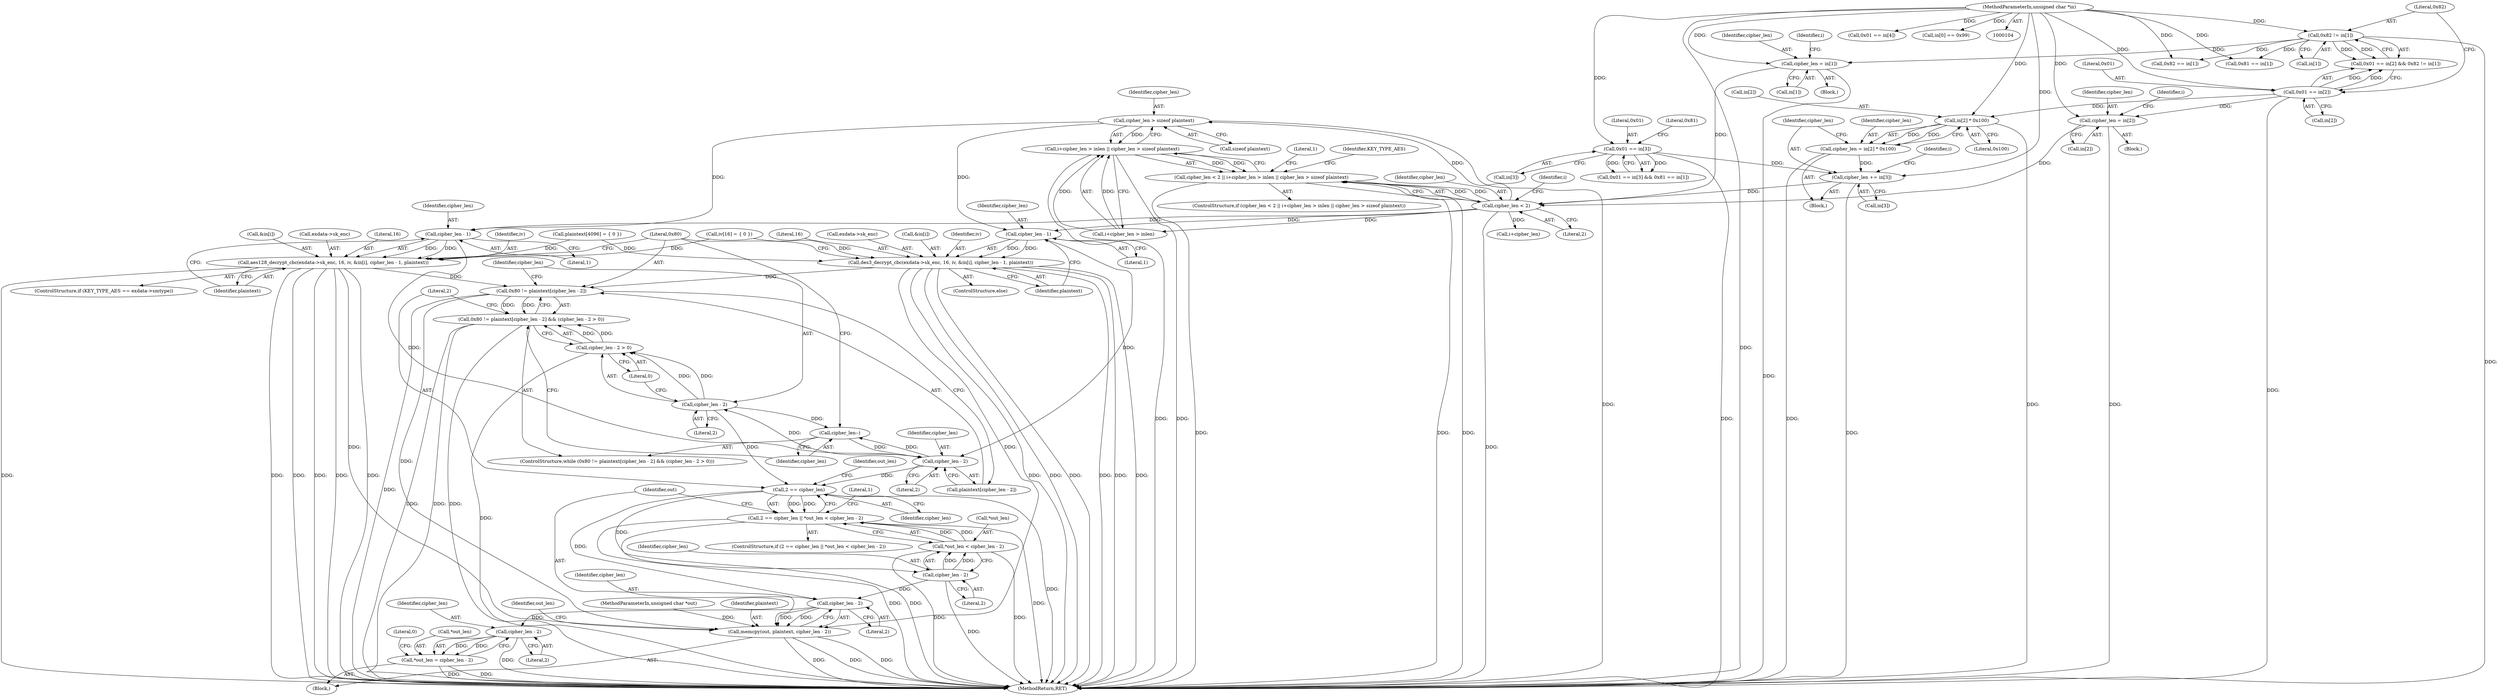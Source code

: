 digraph "0_OpenSC_360e95d45ac4123255a4c796db96337f332160ad#diff-d643a0fa169471dbf2912f4866dc49c5_0@API" {
"1000233" [label="(Call,cipher_len > sizeof plaintext)"];
"1000224" [label="(Call,cipher_len < 2)"];
"1000158" [label="(Call,cipher_len = in[1])"];
"1000152" [label="(Call,0x82 != in[1])"];
"1000106" [label="(MethodParameterIn,unsigned char *in)"];
"1000209" [label="(Call,cipher_len += in[3])"];
"1000169" [label="(Call,0x01 == in[3])"];
"1000202" [label="(Call,cipher_len = in[2] * 0x100)"];
"1000204" [label="(Call,in[2] * 0x100)"];
"1000147" [label="(Call,0x01 == in[2])"];
"1000180" [label="(Call,cipher_len = in[2])"];
"1000227" [label="(Call,i+cipher_len > inlen || cipher_len > sizeof plaintext)"];
"1000223" [label="(Call,cipher_len < 2 || i+cipher_len > inlen || cipher_len > sizeof plaintext)"];
"1000256" [label="(Call,cipher_len - 1)"];
"1000246" [label="(Call,aes128_decrypt_cbc(exdata->sk_enc, 16, iv, &in[i], cipher_len - 1, plaintext))"];
"1000277" [label="(Call,0x80 != plaintext[cipher_len - 2])"];
"1000276" [label="(Call,0x80 != plaintext[cipher_len - 2] && (cipher_len - 2 > 0))"];
"1000305" [label="(Call,memcpy(out, plaintext, cipher_len - 2))"];
"1000281" [label="(Call,cipher_len - 2)"];
"1000285" [label="(Call,cipher_len - 2)"];
"1000284" [label="(Call,cipher_len - 2 > 0)"];
"1000289" [label="(Call,cipher_len--)"];
"1000293" [label="(Call,2 == cipher_len)"];
"1000292" [label="(Call,2 == cipher_len || *out_len < cipher_len - 2)"];
"1000299" [label="(Call,cipher_len - 2)"];
"1000296" [label="(Call,*out_len < cipher_len - 2)"];
"1000308" [label="(Call,cipher_len - 2)"];
"1000314" [label="(Call,cipher_len - 2)"];
"1000311" [label="(Call,*out_len = cipher_len - 2)"];
"1000271" [label="(Call,cipher_len - 1)"];
"1000261" [label="(Call,des3_decrypt_cbc(exdata->sk_enc, 16, iv, &in[i], cipher_len - 1, plaintext))"];
"1000204" [label="(Call,in[2] * 0x100)"];
"1000110" [label="(Block,)"];
"1000225" [label="(Identifier,cipher_len)"];
"1000276" [label="(Call,0x80 != plaintext[cipher_len - 2] && (cipher_len - 2 > 0))"];
"1000281" [label="(Call,cipher_len - 2)"];
"1000234" [label="(Identifier,cipher_len)"];
"1000180" [label="(Call,cipher_len = in[2])"];
"1000251" [label="(Identifier,iv)"];
"1000196" [label="(Call,0x82 == in[1])"];
"1000314" [label="(Call,cipher_len - 2)"];
"1000242" [label="(Identifier,KEY_TYPE_AES)"];
"1000271" [label="(Call,cipher_len - 1)"];
"1000175" [label="(Literal,0x81)"];
"1000215" [label="(Identifier,i)"];
"1000260" [label="(ControlStructure,else)"];
"1000181" [label="(Identifier,cipher_len)"];
"1000311" [label="(Call,*out_len = cipher_len - 2)"];
"1000262" [label="(Call,exdata->sk_enc)"];
"1000256" [label="(Call,cipher_len - 1)"];
"1000226" [label="(Literal,2)"];
"1000275" [label="(ControlStructure,while (0x80 != plaintext[cipher_len - 2] && (cipher_len - 2 > 0)))"];
"1000285" [label="(Call,cipher_len - 2)"];
"1000224" [label="(Call,cipher_len < 2)"];
"1000154" [label="(Call,in[1])"];
"1000182" [label="(Call,in[2])"];
"1000152" [label="(Call,0x82 != in[1])"];
"1000246" [label="(Call,aes128_decrypt_cbc(exdata->sk_enc, 16, iv, &in[i], cipher_len - 1, plaintext))"];
"1000316" [label="(Literal,2)"];
"1000240" [label="(ControlStructure,if (KEY_TYPE_AES == exdata->smtype))"];
"1000309" [label="(Identifier,cipher_len)"];
"1000247" [label="(Call,exdata->sk_enc)"];
"1000222" [label="(ControlStructure,if (cipher_len < 2 || i+cipher_len > inlen || cipher_len > sizeof plaintext))"];
"1000279" [label="(Call,plaintext[cipher_len - 2])"];
"1000289" [label="(Call,cipher_len--)"];
"1000313" [label="(Identifier,out_len)"];
"1000147" [label="(Call,0x01 == in[2])"];
"1000148" [label="(Literal,0x01)"];
"1000239" [label="(Literal,1)"];
"1000319" [label="(MethodReturn,RET)"];
"1000106" [label="(MethodParameterIn,unsigned char *in)"];
"1000146" [label="(Call,0x01 == in[2] && 0x82 != in[1])"];
"1000168" [label="(Call,0x01 == in[3] && 0x81 == in[1])"];
"1000304" [label="(Literal,1)"];
"1000286" [label="(Identifier,cipher_len)"];
"1000227" [label="(Call,i+cipher_len > inlen || cipher_len > sizeof plaintext)"];
"1000273" [label="(Literal,1)"];
"1000312" [label="(Call,*out_len)"];
"1000149" [label="(Call,in[2])"];
"1000315" [label="(Identifier,cipher_len)"];
"1000267" [label="(Call,&in[i])"];
"1000108" [label="(MethodParameterIn,unsigned char *out)"];
"1000203" [label="(Identifier,cipher_len)"];
"1000250" [label="(Literal,16)"];
"1000297" [label="(Call,*out_len)"];
"1000191" [label="(Call,0x01 == in[4])"];
"1000295" [label="(Identifier,cipher_len)"];
"1000278" [label="(Literal,0x80)"];
"1000318" [label="(Literal,0)"];
"1000153" [label="(Literal,0x82)"];
"1000228" [label="(Call,i+cipher_len > inlen)"];
"1000230" [label="(Identifier,i)"];
"1000277" [label="(Call,0x80 != plaintext[cipher_len - 2])"];
"1000233" [label="(Call,cipher_len > sizeof plaintext)"];
"1000294" [label="(Literal,2)"];
"1000282" [label="(Identifier,cipher_len)"];
"1000158" [label="(Call,cipher_len = in[1])"];
"1000305" [label="(Call,memcpy(out, plaintext, cipher_len - 2))"];
"1000292" [label="(Call,2 == cipher_len || *out_len < cipher_len - 2)"];
"1000274" [label="(Identifier,plaintext)"];
"1000164" [label="(Identifier,i)"];
"1000171" [label="(Call,in[3])"];
"1000266" [label="(Identifier,iv)"];
"1000235" [label="(Call,sizeof plaintext)"];
"1000308" [label="(Call,cipher_len - 2)"];
"1000209" [label="(Call,cipher_len += in[3])"];
"1000261" [label="(Call,des3_decrypt_cbc(exdata->sk_enc, 16, iv, &in[i], cipher_len - 1, plaintext))"];
"1000307" [label="(Identifier,plaintext)"];
"1000117" [label="(Call,plaintext[4096] = { 0 })"];
"1000229" [label="(Call,i+cipher_len)"];
"1000272" [label="(Identifier,cipher_len)"];
"1000300" [label="(Identifier,cipher_len)"];
"1000170" [label="(Literal,0x01)"];
"1000186" [label="(Identifier,i)"];
"1000293" [label="(Call,2 == cipher_len)"];
"1000258" [label="(Literal,1)"];
"1000306" [label="(Identifier,out)"];
"1000283" [label="(Literal,2)"];
"1000160" [label="(Call,in[1])"];
"1000138" [label="(Call,in[0] == 0x99)"];
"1000301" [label="(Literal,2)"];
"1000223" [label="(Call,cipher_len < 2 || i+cipher_len > inlen || cipher_len > sizeof plaintext)"];
"1000208" [label="(Literal,0x100)"];
"1000157" [label="(Block,)"];
"1000211" [label="(Call,in[3])"];
"1000179" [label="(Block,)"];
"1000296" [label="(Call,*out_len < cipher_len - 2)"];
"1000290" [label="(Identifier,cipher_len)"];
"1000114" [label="(Call,iv[16] = { 0 })"];
"1000201" [label="(Block,)"];
"1000291" [label="(ControlStructure,if (2 == cipher_len || *out_len < cipher_len - 2))"];
"1000299" [label="(Call,cipher_len - 2)"];
"1000298" [label="(Identifier,out_len)"];
"1000310" [label="(Literal,2)"];
"1000265" [label="(Literal,16)"];
"1000202" [label="(Call,cipher_len = in[2] * 0x100)"];
"1000169" [label="(Call,0x01 == in[3])"];
"1000259" [label="(Identifier,plaintext)"];
"1000205" [label="(Call,in[2])"];
"1000284" [label="(Call,cipher_len - 2 > 0)"];
"1000174" [label="(Call,0x81 == in[1])"];
"1000210" [label="(Identifier,cipher_len)"];
"1000159" [label="(Identifier,cipher_len)"];
"1000252" [label="(Call,&in[i])"];
"1000257" [label="(Identifier,cipher_len)"];
"1000287" [label="(Literal,2)"];
"1000288" [label="(Literal,0)"];
"1000233" -> "1000227"  [label="AST: "];
"1000233" -> "1000235"  [label="CFG: "];
"1000234" -> "1000233"  [label="AST: "];
"1000235" -> "1000233"  [label="AST: "];
"1000227" -> "1000233"  [label="CFG: "];
"1000233" -> "1000319"  [label="DDG: "];
"1000233" -> "1000227"  [label="DDG: "];
"1000224" -> "1000233"  [label="DDG: "];
"1000233" -> "1000256"  [label="DDG: "];
"1000233" -> "1000271"  [label="DDG: "];
"1000224" -> "1000223"  [label="AST: "];
"1000224" -> "1000226"  [label="CFG: "];
"1000225" -> "1000224"  [label="AST: "];
"1000226" -> "1000224"  [label="AST: "];
"1000230" -> "1000224"  [label="CFG: "];
"1000223" -> "1000224"  [label="CFG: "];
"1000224" -> "1000319"  [label="DDG: "];
"1000224" -> "1000223"  [label="DDG: "];
"1000224" -> "1000223"  [label="DDG: "];
"1000158" -> "1000224"  [label="DDG: "];
"1000209" -> "1000224"  [label="DDG: "];
"1000180" -> "1000224"  [label="DDG: "];
"1000224" -> "1000228"  [label="DDG: "];
"1000224" -> "1000229"  [label="DDG: "];
"1000224" -> "1000256"  [label="DDG: "];
"1000224" -> "1000271"  [label="DDG: "];
"1000158" -> "1000157"  [label="AST: "];
"1000158" -> "1000160"  [label="CFG: "];
"1000159" -> "1000158"  [label="AST: "];
"1000160" -> "1000158"  [label="AST: "];
"1000164" -> "1000158"  [label="CFG: "];
"1000158" -> "1000319"  [label="DDG: "];
"1000152" -> "1000158"  [label="DDG: "];
"1000106" -> "1000158"  [label="DDG: "];
"1000152" -> "1000146"  [label="AST: "];
"1000152" -> "1000154"  [label="CFG: "];
"1000153" -> "1000152"  [label="AST: "];
"1000154" -> "1000152"  [label="AST: "];
"1000146" -> "1000152"  [label="CFG: "];
"1000152" -> "1000319"  [label="DDG: "];
"1000152" -> "1000146"  [label="DDG: "];
"1000152" -> "1000146"  [label="DDG: "];
"1000106" -> "1000152"  [label="DDG: "];
"1000152" -> "1000174"  [label="DDG: "];
"1000152" -> "1000196"  [label="DDG: "];
"1000106" -> "1000104"  [label="AST: "];
"1000106" -> "1000319"  [label="DDG: "];
"1000106" -> "1000138"  [label="DDG: "];
"1000106" -> "1000147"  [label="DDG: "];
"1000106" -> "1000169"  [label="DDG: "];
"1000106" -> "1000174"  [label="DDG: "];
"1000106" -> "1000180"  [label="DDG: "];
"1000106" -> "1000191"  [label="DDG: "];
"1000106" -> "1000196"  [label="DDG: "];
"1000106" -> "1000204"  [label="DDG: "];
"1000106" -> "1000209"  [label="DDG: "];
"1000209" -> "1000201"  [label="AST: "];
"1000209" -> "1000211"  [label="CFG: "];
"1000210" -> "1000209"  [label="AST: "];
"1000211" -> "1000209"  [label="AST: "];
"1000215" -> "1000209"  [label="CFG: "];
"1000209" -> "1000319"  [label="DDG: "];
"1000169" -> "1000209"  [label="DDG: "];
"1000202" -> "1000209"  [label="DDG: "];
"1000169" -> "1000168"  [label="AST: "];
"1000169" -> "1000171"  [label="CFG: "];
"1000170" -> "1000169"  [label="AST: "];
"1000171" -> "1000169"  [label="AST: "];
"1000175" -> "1000169"  [label="CFG: "];
"1000168" -> "1000169"  [label="CFG: "];
"1000169" -> "1000319"  [label="DDG: "];
"1000169" -> "1000168"  [label="DDG: "];
"1000169" -> "1000168"  [label="DDG: "];
"1000202" -> "1000201"  [label="AST: "];
"1000202" -> "1000204"  [label="CFG: "];
"1000203" -> "1000202"  [label="AST: "];
"1000204" -> "1000202"  [label="AST: "];
"1000210" -> "1000202"  [label="CFG: "];
"1000202" -> "1000319"  [label="DDG: "];
"1000204" -> "1000202"  [label="DDG: "];
"1000204" -> "1000202"  [label="DDG: "];
"1000204" -> "1000208"  [label="CFG: "];
"1000205" -> "1000204"  [label="AST: "];
"1000208" -> "1000204"  [label="AST: "];
"1000204" -> "1000319"  [label="DDG: "];
"1000147" -> "1000204"  [label="DDG: "];
"1000147" -> "1000146"  [label="AST: "];
"1000147" -> "1000149"  [label="CFG: "];
"1000148" -> "1000147"  [label="AST: "];
"1000149" -> "1000147"  [label="AST: "];
"1000153" -> "1000147"  [label="CFG: "];
"1000146" -> "1000147"  [label="CFG: "];
"1000147" -> "1000319"  [label="DDG: "];
"1000147" -> "1000146"  [label="DDG: "];
"1000147" -> "1000146"  [label="DDG: "];
"1000147" -> "1000180"  [label="DDG: "];
"1000180" -> "1000179"  [label="AST: "];
"1000180" -> "1000182"  [label="CFG: "];
"1000181" -> "1000180"  [label="AST: "];
"1000182" -> "1000180"  [label="AST: "];
"1000186" -> "1000180"  [label="CFG: "];
"1000180" -> "1000319"  [label="DDG: "];
"1000227" -> "1000223"  [label="AST: "];
"1000227" -> "1000228"  [label="CFG: "];
"1000228" -> "1000227"  [label="AST: "];
"1000223" -> "1000227"  [label="CFG: "];
"1000227" -> "1000319"  [label="DDG: "];
"1000227" -> "1000319"  [label="DDG: "];
"1000227" -> "1000223"  [label="DDG: "];
"1000227" -> "1000223"  [label="DDG: "];
"1000228" -> "1000227"  [label="DDG: "];
"1000228" -> "1000227"  [label="DDG: "];
"1000223" -> "1000222"  [label="AST: "];
"1000239" -> "1000223"  [label="CFG: "];
"1000242" -> "1000223"  [label="CFG: "];
"1000223" -> "1000319"  [label="DDG: "];
"1000223" -> "1000319"  [label="DDG: "];
"1000223" -> "1000319"  [label="DDG: "];
"1000256" -> "1000246"  [label="AST: "];
"1000256" -> "1000258"  [label="CFG: "];
"1000257" -> "1000256"  [label="AST: "];
"1000258" -> "1000256"  [label="AST: "];
"1000259" -> "1000256"  [label="CFG: "];
"1000256" -> "1000246"  [label="DDG: "];
"1000256" -> "1000246"  [label="DDG: "];
"1000256" -> "1000281"  [label="DDG: "];
"1000246" -> "1000240"  [label="AST: "];
"1000246" -> "1000259"  [label="CFG: "];
"1000247" -> "1000246"  [label="AST: "];
"1000250" -> "1000246"  [label="AST: "];
"1000251" -> "1000246"  [label="AST: "];
"1000252" -> "1000246"  [label="AST: "];
"1000259" -> "1000246"  [label="AST: "];
"1000278" -> "1000246"  [label="CFG: "];
"1000246" -> "1000319"  [label="DDG: "];
"1000246" -> "1000319"  [label="DDG: "];
"1000246" -> "1000319"  [label="DDG: "];
"1000246" -> "1000319"  [label="DDG: "];
"1000246" -> "1000319"  [label="DDG: "];
"1000246" -> "1000319"  [label="DDG: "];
"1000114" -> "1000246"  [label="DDG: "];
"1000117" -> "1000246"  [label="DDG: "];
"1000246" -> "1000277"  [label="DDG: "];
"1000246" -> "1000305"  [label="DDG: "];
"1000277" -> "1000276"  [label="AST: "];
"1000277" -> "1000279"  [label="CFG: "];
"1000278" -> "1000277"  [label="AST: "];
"1000279" -> "1000277"  [label="AST: "];
"1000286" -> "1000277"  [label="CFG: "];
"1000276" -> "1000277"  [label="CFG: "];
"1000277" -> "1000319"  [label="DDG: "];
"1000277" -> "1000276"  [label="DDG: "];
"1000277" -> "1000276"  [label="DDG: "];
"1000261" -> "1000277"  [label="DDG: "];
"1000277" -> "1000305"  [label="DDG: "];
"1000276" -> "1000275"  [label="AST: "];
"1000276" -> "1000284"  [label="CFG: "];
"1000284" -> "1000276"  [label="AST: "];
"1000290" -> "1000276"  [label="CFG: "];
"1000294" -> "1000276"  [label="CFG: "];
"1000276" -> "1000319"  [label="DDG: "];
"1000276" -> "1000319"  [label="DDG: "];
"1000276" -> "1000319"  [label="DDG: "];
"1000284" -> "1000276"  [label="DDG: "];
"1000284" -> "1000276"  [label="DDG: "];
"1000305" -> "1000110"  [label="AST: "];
"1000305" -> "1000308"  [label="CFG: "];
"1000306" -> "1000305"  [label="AST: "];
"1000307" -> "1000305"  [label="AST: "];
"1000308" -> "1000305"  [label="AST: "];
"1000313" -> "1000305"  [label="CFG: "];
"1000305" -> "1000319"  [label="DDG: "];
"1000305" -> "1000319"  [label="DDG: "];
"1000305" -> "1000319"  [label="DDG: "];
"1000108" -> "1000305"  [label="DDG: "];
"1000261" -> "1000305"  [label="DDG: "];
"1000308" -> "1000305"  [label="DDG: "];
"1000308" -> "1000305"  [label="DDG: "];
"1000281" -> "1000279"  [label="AST: "];
"1000281" -> "1000283"  [label="CFG: "];
"1000282" -> "1000281"  [label="AST: "];
"1000283" -> "1000281"  [label="AST: "];
"1000279" -> "1000281"  [label="CFG: "];
"1000289" -> "1000281"  [label="DDG: "];
"1000271" -> "1000281"  [label="DDG: "];
"1000281" -> "1000285"  [label="DDG: "];
"1000281" -> "1000289"  [label="DDG: "];
"1000281" -> "1000293"  [label="DDG: "];
"1000285" -> "1000284"  [label="AST: "];
"1000285" -> "1000287"  [label="CFG: "];
"1000286" -> "1000285"  [label="AST: "];
"1000287" -> "1000285"  [label="AST: "];
"1000288" -> "1000285"  [label="CFG: "];
"1000285" -> "1000284"  [label="DDG: "];
"1000285" -> "1000284"  [label="DDG: "];
"1000285" -> "1000289"  [label="DDG: "];
"1000285" -> "1000293"  [label="DDG: "];
"1000284" -> "1000288"  [label="CFG: "];
"1000288" -> "1000284"  [label="AST: "];
"1000284" -> "1000319"  [label="DDG: "];
"1000289" -> "1000275"  [label="AST: "];
"1000289" -> "1000290"  [label="CFG: "];
"1000290" -> "1000289"  [label="AST: "];
"1000278" -> "1000289"  [label="CFG: "];
"1000293" -> "1000292"  [label="AST: "];
"1000293" -> "1000295"  [label="CFG: "];
"1000294" -> "1000293"  [label="AST: "];
"1000295" -> "1000293"  [label="AST: "];
"1000298" -> "1000293"  [label="CFG: "];
"1000292" -> "1000293"  [label="CFG: "];
"1000293" -> "1000319"  [label="DDG: "];
"1000293" -> "1000292"  [label="DDG: "];
"1000293" -> "1000292"  [label="DDG: "];
"1000293" -> "1000299"  [label="DDG: "];
"1000293" -> "1000308"  [label="DDG: "];
"1000292" -> "1000291"  [label="AST: "];
"1000292" -> "1000296"  [label="CFG: "];
"1000296" -> "1000292"  [label="AST: "];
"1000304" -> "1000292"  [label="CFG: "];
"1000306" -> "1000292"  [label="CFG: "];
"1000292" -> "1000319"  [label="DDG: "];
"1000292" -> "1000319"  [label="DDG: "];
"1000292" -> "1000319"  [label="DDG: "];
"1000296" -> "1000292"  [label="DDG: "];
"1000296" -> "1000292"  [label="DDG: "];
"1000299" -> "1000296"  [label="AST: "];
"1000299" -> "1000301"  [label="CFG: "];
"1000300" -> "1000299"  [label="AST: "];
"1000301" -> "1000299"  [label="AST: "];
"1000296" -> "1000299"  [label="CFG: "];
"1000299" -> "1000319"  [label="DDG: "];
"1000299" -> "1000296"  [label="DDG: "];
"1000299" -> "1000296"  [label="DDG: "];
"1000299" -> "1000308"  [label="DDG: "];
"1000297" -> "1000296"  [label="AST: "];
"1000296" -> "1000319"  [label="DDG: "];
"1000296" -> "1000319"  [label="DDG: "];
"1000308" -> "1000310"  [label="CFG: "];
"1000309" -> "1000308"  [label="AST: "];
"1000310" -> "1000308"  [label="AST: "];
"1000308" -> "1000314"  [label="DDG: "];
"1000314" -> "1000311"  [label="AST: "];
"1000314" -> "1000316"  [label="CFG: "];
"1000315" -> "1000314"  [label="AST: "];
"1000316" -> "1000314"  [label="AST: "];
"1000311" -> "1000314"  [label="CFG: "];
"1000314" -> "1000319"  [label="DDG: "];
"1000314" -> "1000311"  [label="DDG: "];
"1000314" -> "1000311"  [label="DDG: "];
"1000311" -> "1000110"  [label="AST: "];
"1000312" -> "1000311"  [label="AST: "];
"1000318" -> "1000311"  [label="CFG: "];
"1000311" -> "1000319"  [label="DDG: "];
"1000311" -> "1000319"  [label="DDG: "];
"1000271" -> "1000261"  [label="AST: "];
"1000271" -> "1000273"  [label="CFG: "];
"1000272" -> "1000271"  [label="AST: "];
"1000273" -> "1000271"  [label="AST: "];
"1000274" -> "1000271"  [label="CFG: "];
"1000271" -> "1000261"  [label="DDG: "];
"1000271" -> "1000261"  [label="DDG: "];
"1000261" -> "1000260"  [label="AST: "];
"1000261" -> "1000274"  [label="CFG: "];
"1000262" -> "1000261"  [label="AST: "];
"1000265" -> "1000261"  [label="AST: "];
"1000266" -> "1000261"  [label="AST: "];
"1000267" -> "1000261"  [label="AST: "];
"1000274" -> "1000261"  [label="AST: "];
"1000278" -> "1000261"  [label="CFG: "];
"1000261" -> "1000319"  [label="DDG: "];
"1000261" -> "1000319"  [label="DDG: "];
"1000261" -> "1000319"  [label="DDG: "];
"1000261" -> "1000319"  [label="DDG: "];
"1000261" -> "1000319"  [label="DDG: "];
"1000261" -> "1000319"  [label="DDG: "];
"1000114" -> "1000261"  [label="DDG: "];
"1000117" -> "1000261"  [label="DDG: "];
}
